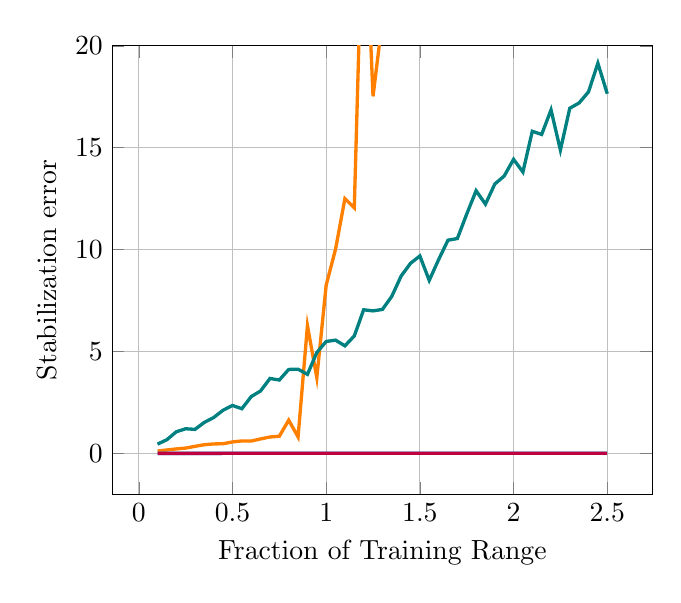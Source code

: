 % Recommended preamble:
\begin{tikzpicture}
\begin{axis}[xmajorgrids, ymajorgrids, xlabel={Fraction of Training Range}, ylabel={Stabilization error}, legend pos={north west}, ymax={20}]
    \addplot+[no marks, very thick, color={orange}]
        coordinates {
            (0.1,0.115)
            (0.15,0.167)
            (0.2,0.218)
            (0.25,0.26)
            (0.3,0.346)
            (0.35,0.426)
            (0.4,0.463)
            (0.45,0.474)
            (0.5,0.562)
            (0.55,0.61)
            (0.6,0.605)
            (0.65,0.71)
            (0.7,0.804)
            (0.75,0.841)
            (0.8,1.63)
            (0.85,0.807)
            (0.9,6.266)
            (0.95,3.717)
            (1.0,8.258)
            (1.05,10.021)
            (1.1,12.503)
            (1.15,12.049)
            (1.2,28.414)
            (1.25,17.52)
            (1.3,21.278)
            (1.35,39.493)
            (1.4,35.075)
            (1.45,39.137)
            (1.5,57.661)
            (1.55,56.902)
            (1.6,79.356)
            (1.65,85.428)
            (1.7,74.405)
            (1.75,75.667)
            (1.8,97.812)
            (1.85,103.095)
            (1.9,105.429)
            (1.95,90.518)
            (2.0,114.105)
            (2.05,105.295)
            (2.1,136.478)
            (2.15,148.868)
            (2.2,141.104)
            (2.25,142.112)
            (2.3,143.941)
            (2.35,122.609)
            (2.4,144.129)
            (2.45,130.053)
            (2.5,176.639)
        }
        ;
    \addplot+[no marks, very thick, color={teal}]
        coordinates {
            (0.1,0.454)
            (0.15,0.671)
            (0.2,1.06)
            (0.25,1.208)
            (0.3,1.178)
            (0.35,1.523)
            (0.4,1.762)
            (0.45,2.12)
            (0.5,2.351)
            (0.55,2.192)
            (0.6,2.787)
            (0.65,3.065)
            (0.7,3.676)
            (0.75,3.599)
            (0.8,4.119)
            (0.85,4.129)
            (0.9,3.878)
            (0.95,4.948)
            (1.0,5.492)
            (1.05,5.556)
            (1.1,5.278)
            (1.15,5.762)
            (1.2,7.046)
            (1.25,6.993)
            (1.3,7.063)
            (1.35,7.704)
            (1.4,8.702)
            (1.45,9.326)
            (1.5,9.687)
            (1.55,8.489)
            (1.6,9.507)
            (1.65,10.461)
            (1.7,10.543)
            (1.75,11.742)
            (1.8,12.889)
            (1.85,12.23)
            (1.9,13.219)
            (1.95,13.61)
            (2.0,14.429)
            (2.05,13.809)
            (2.1,15.804)
            (2.15,15.651)
            (2.2,16.855)
            (2.25,14.883)
            (2.3,16.935)
            (2.35,17.198)
            (2.4,17.739)
            (2.45,19.147)
            (2.5,17.648)
        }
        ;
    \addplot+[no marks, very thick, color={cyan}]
        coordinates {
            (0.1,0.0)
            (0.15,0.001)
            (0.2,0.001)
            (0.25,0.001)
            (0.3,0.001)
            (0.35,0.001)
            (0.4,0.001)
            (0.45,0.002)
            (0.5,0.002)
            (0.55,0.002)
            (0.6,0.002)
            (0.65,0.002)
            (0.7,0.003)
            (0.75,0.003)
            (0.8,0.003)
            (0.85,0.003)
            (0.9,0.003)
            (0.95,0.004)
            (1.0,0.004)
            (1.05,0.004)
            (1.1,0.004)
            (1.15,0.004)
            (1.2,0.005)
            (1.25,0.005)
            (1.3,0.005)
            (1.35,0.005)
            (1.4,0.005)
            (1.45,0.005)
            (1.5,0.006)
            (1.55,0.006)
            (1.6,0.006)
            (1.65,0.007)
            (1.7,0.007)
            (1.75,0.006)
            (1.8,0.007)
            (1.85,0.007)
            (1.9,0.007)
            (1.95,0.007)
            (2.0,0.007)
            (2.05,0.008)
            (2.1,0.009)
            (2.15,0.008)
            (2.2,0.009)
            (2.25,0.008)
            (2.3,0.009)
            (2.35,0.009)
            (2.4,0.009)
            (2.45,0.009)
            (2.5,0.009)
        }
        ;
    \addplot+[no marks, very thick, color={purple}]
        coordinates {
            (0.1,0.0)
            (0.15,0.001)
            (0.2,0.001)
            (0.25,0.001)
            (0.3,0.001)
            (0.35,0.001)
            (0.4,0.001)
            (0.45,0.002)
            (0.5,0.002)
            (0.55,0.002)
            (0.6,0.002)
            (0.65,0.002)
            (0.7,0.003)
            (0.75,0.003)
            (0.8,0.003)
            (0.85,0.003)
            (0.9,0.003)
            (0.95,0.004)
            (1.0,0.004)
            (1.05,0.004)
            (1.1,0.004)
            (1.15,0.004)
            (1.2,0.005)
            (1.25,0.005)
            (1.3,0.005)
            (1.35,0.005)
            (1.4,0.005)
            (1.45,0.005)
            (1.5,0.006)
            (1.55,0.006)
            (1.6,0.006)
            (1.65,0.007)
            (1.7,0.007)
            (1.75,0.006)
            (1.8,0.007)
            (1.85,0.007)
            (1.9,0.007)
            (1.95,0.007)
            (2.0,0.007)
            (2.05,0.008)
            (2.1,0.009)
            (2.15,0.008)
            (2.2,0.009)
            (2.25,0.008)
            (2.3,0.009)
            (2.35,0.009)
            (2.4,0.009)
            (2.45,0.009)
            (2.5,0.009)
        }
        ;
\end{axis}
\end{tikzpicture}
